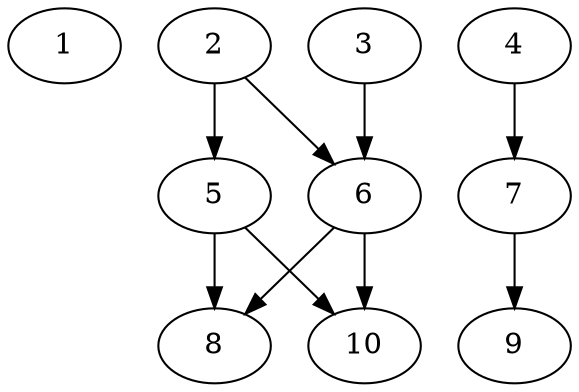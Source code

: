 // DAG automatically generated by daggen at Thu Oct  3 13:58:06 2019
// ./daggen --dot -n 10 --ccr 0.3 --fat 0.7 --regular 0.7 --density 0.6 --mindata 5242880 --maxdata 52428800 
digraph G {
  1 [size="170383360", alpha="0.13", expect_size="51115008"] 
  2 [size="35089067", alpha="0.18", expect_size="10526720"] 
  2 -> 5 [size ="10526720"]
  2 -> 6 [size ="10526720"]
  3 [size="150132053", alpha="0.07", expect_size="45039616"] 
  3 -> 6 [size ="45039616"]
  4 [size="74089813", alpha="0.04", expect_size="22226944"] 
  4 -> 7 [size ="22226944"]
  5 [size="43690667", alpha="0.16", expect_size="13107200"] 
  5 -> 8 [size ="13107200"]
  5 -> 10 [size ="13107200"]
  6 [size="124108800", alpha="0.04", expect_size="37232640"] 
  6 -> 8 [size ="37232640"]
  6 -> 10 [size ="37232640"]
  7 [size="132136960", alpha="0.04", expect_size="39641088"] 
  7 -> 9 [size ="39641088"]
  8 [size="150343680", alpha="0.03", expect_size="45103104"] 
  9 [size="109503147", alpha="0.01", expect_size="32850944"] 
  10 [size="156743680", alpha="0.02", expect_size="47023104"] 
}
